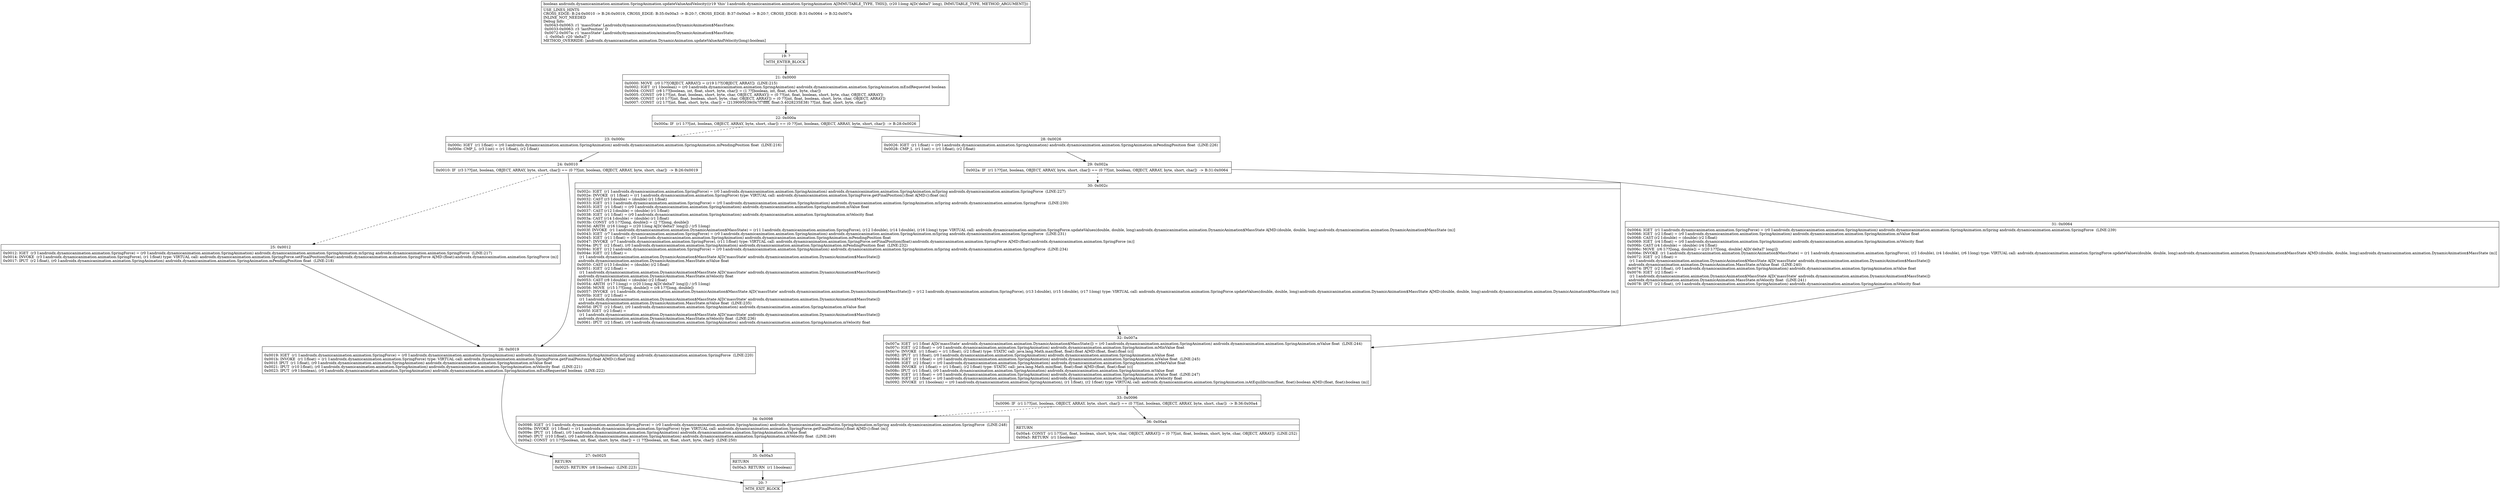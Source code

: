 digraph "CFG forandroidx.dynamicanimation.animation.SpringAnimation.updateValueAndVelocity(J)Z" {
Node_19 [shape=record,label="{19\:\ ?|MTH_ENTER_BLOCK\l}"];
Node_21 [shape=record,label="{21\:\ 0x0000|0x0000: MOVE  (r0 I:??[OBJECT, ARRAY]) = (r19 I:??[OBJECT, ARRAY])  (LINE:215)\l0x0002: IGET  (r1 I:boolean) = (r0 I:androidx.dynamicanimation.animation.SpringAnimation) androidx.dynamicanimation.animation.SpringAnimation.mEndRequested boolean \l0x0004: CONST  (r8 I:??[boolean, int, float, short, byte, char]) = (1 ??[boolean, int, float, short, byte, char]) \l0x0005: CONST  (r9 I:??[int, float, boolean, short, byte, char, OBJECT, ARRAY]) = (0 ??[int, float, boolean, short, byte, char, OBJECT, ARRAY]) \l0x0006: CONST  (r10 I:??[int, float, boolean, short, byte, char, OBJECT, ARRAY]) = (0 ??[int, float, boolean, short, byte, char, OBJECT, ARRAY]) \l0x0007: CONST  (r2 I:??[int, float, short, byte, char]) = (2139095039(0x7f7fffff, float:3.4028235E38) ??[int, float, short, byte, char]) \l}"];
Node_22 [shape=record,label="{22\:\ 0x000a|0x000a: IF  (r1 I:??[int, boolean, OBJECT, ARRAY, byte, short, char]) == (0 ??[int, boolean, OBJECT, ARRAY, byte, short, char])  \-\> B:28:0x0026 \l}"];
Node_23 [shape=record,label="{23\:\ 0x000c|0x000c: IGET  (r1 I:float) = (r0 I:androidx.dynamicanimation.animation.SpringAnimation) androidx.dynamicanimation.animation.SpringAnimation.mPendingPosition float  (LINE:216)\l0x000e: CMP_L  (r3 I:int) = (r1 I:float), (r2 I:float) \l}"];
Node_24 [shape=record,label="{24\:\ 0x0010|0x0010: IF  (r3 I:??[int, boolean, OBJECT, ARRAY, byte, short, char]) == (0 ??[int, boolean, OBJECT, ARRAY, byte, short, char])  \-\> B:26:0x0019 \l}"];
Node_25 [shape=record,label="{25\:\ 0x0012|0x0012: IGET  (r3 I:androidx.dynamicanimation.animation.SpringForce) = (r0 I:androidx.dynamicanimation.animation.SpringAnimation) androidx.dynamicanimation.animation.SpringAnimation.mSpring androidx.dynamicanimation.animation.SpringForce  (LINE:217)\l0x0014: INVOKE  (r3 I:androidx.dynamicanimation.animation.SpringForce), (r1 I:float) type: VIRTUAL call: androidx.dynamicanimation.animation.SpringForce.setFinalPosition(float):androidx.dynamicanimation.animation.SpringForce A[MD:(float):androidx.dynamicanimation.animation.SpringForce (m)]\l0x0017: IPUT  (r2 I:float), (r0 I:androidx.dynamicanimation.animation.SpringAnimation) androidx.dynamicanimation.animation.SpringAnimation.mPendingPosition float  (LINE:218)\l}"];
Node_26 [shape=record,label="{26\:\ 0x0019|0x0019: IGET  (r1 I:androidx.dynamicanimation.animation.SpringForce) = (r0 I:androidx.dynamicanimation.animation.SpringAnimation) androidx.dynamicanimation.animation.SpringAnimation.mSpring androidx.dynamicanimation.animation.SpringForce  (LINE:220)\l0x001b: INVOKE  (r1 I:float) = (r1 I:androidx.dynamicanimation.animation.SpringForce) type: VIRTUAL call: androidx.dynamicanimation.animation.SpringForce.getFinalPosition():float A[MD:():float (m)]\l0x001f: IPUT  (r1 I:float), (r0 I:androidx.dynamicanimation.animation.SpringAnimation) androidx.dynamicanimation.animation.SpringAnimation.mValue float \l0x0021: IPUT  (r10 I:float), (r0 I:androidx.dynamicanimation.animation.SpringAnimation) androidx.dynamicanimation.animation.SpringAnimation.mVelocity float  (LINE:221)\l0x0023: IPUT  (r9 I:boolean), (r0 I:androidx.dynamicanimation.animation.SpringAnimation) androidx.dynamicanimation.animation.SpringAnimation.mEndRequested boolean  (LINE:222)\l}"];
Node_27 [shape=record,label="{27\:\ 0x0025|RETURN\l|0x0025: RETURN  (r8 I:boolean)  (LINE:223)\l}"];
Node_20 [shape=record,label="{20\:\ ?|MTH_EXIT_BLOCK\l}"];
Node_28 [shape=record,label="{28\:\ 0x0026|0x0026: IGET  (r1 I:float) = (r0 I:androidx.dynamicanimation.animation.SpringAnimation) androidx.dynamicanimation.animation.SpringAnimation.mPendingPosition float  (LINE:226)\l0x0028: CMP_L  (r1 I:int) = (r1 I:float), (r2 I:float) \l}"];
Node_29 [shape=record,label="{29\:\ 0x002a|0x002a: IF  (r1 I:??[int, boolean, OBJECT, ARRAY, byte, short, char]) == (0 ??[int, boolean, OBJECT, ARRAY, byte, short, char])  \-\> B:31:0x0064 \l}"];
Node_30 [shape=record,label="{30\:\ 0x002c|0x002c: IGET  (r1 I:androidx.dynamicanimation.animation.SpringForce) = (r0 I:androidx.dynamicanimation.animation.SpringAnimation) androidx.dynamicanimation.animation.SpringAnimation.mSpring androidx.dynamicanimation.animation.SpringForce  (LINE:227)\l0x002e: INVOKE  (r1 I:float) = (r1 I:androidx.dynamicanimation.animation.SpringForce) type: VIRTUAL call: androidx.dynamicanimation.animation.SpringForce.getFinalPosition():float A[MD:():float (m)]\l0x0032: CAST (r3 I:double) = (double) (r1 I:float) \l0x0033: IGET  (r11 I:androidx.dynamicanimation.animation.SpringForce) = (r0 I:androidx.dynamicanimation.animation.SpringAnimation) androidx.dynamicanimation.animation.SpringAnimation.mSpring androidx.dynamicanimation.animation.SpringForce  (LINE:230)\l0x0035: IGET  (r1 I:float) = (r0 I:androidx.dynamicanimation.animation.SpringAnimation) androidx.dynamicanimation.animation.SpringAnimation.mValue float \l0x0037: CAST (r12 I:double) = (double) (r1 I:float) \l0x0038: IGET  (r1 I:float) = (r0 I:androidx.dynamicanimation.animation.SpringAnimation) androidx.dynamicanimation.animation.SpringAnimation.mVelocity float \l0x003a: CAST (r14 I:double) = (double) (r1 I:float) \l0x003b: CONST  (r5 I:??[long, double]) = (2 ??[long, double]) \l0x003d: ARITH  (r16 I:long) = (r20 I:long A[D('deltaT' long)]) \/ (r5 I:long) \l0x003f: INVOKE  (r1 I:androidx.dynamicanimation.animation.DynamicAnimation$MassState) = (r11 I:androidx.dynamicanimation.animation.SpringForce), (r12 I:double), (r14 I:double), (r16 I:long) type: VIRTUAL call: androidx.dynamicanimation.animation.SpringForce.updateValues(double, double, long):androidx.dynamicanimation.animation.DynamicAnimation$MassState A[MD:(double, double, long):androidx.dynamicanimation.animation.DynamicAnimation$MassState (m)]\l0x0043: IGET  (r7 I:androidx.dynamicanimation.animation.SpringForce) = (r0 I:androidx.dynamicanimation.animation.SpringAnimation) androidx.dynamicanimation.animation.SpringAnimation.mSpring androidx.dynamicanimation.animation.SpringForce  (LINE:231)\l0x0045: IGET  (r11 I:float) = (r0 I:androidx.dynamicanimation.animation.SpringAnimation) androidx.dynamicanimation.animation.SpringAnimation.mPendingPosition float \l0x0047: INVOKE  (r7 I:androidx.dynamicanimation.animation.SpringForce), (r11 I:float) type: VIRTUAL call: androidx.dynamicanimation.animation.SpringForce.setFinalPosition(float):androidx.dynamicanimation.animation.SpringForce A[MD:(float):androidx.dynamicanimation.animation.SpringForce (m)]\l0x004a: IPUT  (r2 I:float), (r0 I:androidx.dynamicanimation.animation.SpringAnimation) androidx.dynamicanimation.animation.SpringAnimation.mPendingPosition float  (LINE:232)\l0x004c: IGET  (r12 I:androidx.dynamicanimation.animation.SpringForce) = (r0 I:androidx.dynamicanimation.animation.SpringAnimation) androidx.dynamicanimation.animation.SpringAnimation.mSpring androidx.dynamicanimation.animation.SpringForce  (LINE:234)\l0x004e: IGET  (r2 I:float) = \l  (r1 I:androidx.dynamicanimation.animation.DynamicAnimation$MassState A[D('massState' androidx.dynamicanimation.animation.DynamicAnimation$MassState)])\l androidx.dynamicanimation.animation.DynamicAnimation.MassState.mValue float \l0x0050: CAST (r13 I:double) = (double) (r2 I:float) \l0x0051: IGET  (r2 I:float) = \l  (r1 I:androidx.dynamicanimation.animation.DynamicAnimation$MassState A[D('massState' androidx.dynamicanimation.animation.DynamicAnimation$MassState)])\l androidx.dynamicanimation.animation.DynamicAnimation.MassState.mVelocity float \l0x0053: CAST (r8 I:double) = (double) (r2 I:float) \l0x0054: ARITH  (r17 I:long) = (r20 I:long A[D('deltaT' long)]) \/ (r5 I:long) \l0x0056: MOVE  (r15 I:??[long, double]) = (r8 I:??[long, double]) \l0x0057: INVOKE  (r1 I:androidx.dynamicanimation.animation.DynamicAnimation$MassState A[D('massState' androidx.dynamicanimation.animation.DynamicAnimation$MassState)]) = (r12 I:androidx.dynamicanimation.animation.SpringForce), (r13 I:double), (r15 I:double), (r17 I:long) type: VIRTUAL call: androidx.dynamicanimation.animation.SpringForce.updateValues(double, double, long):androidx.dynamicanimation.animation.DynamicAnimation$MassState A[MD:(double, double, long):androidx.dynamicanimation.animation.DynamicAnimation$MassState (m)]\l0x005b: IGET  (r2 I:float) = \l  (r1 I:androidx.dynamicanimation.animation.DynamicAnimation$MassState A[D('massState' androidx.dynamicanimation.animation.DynamicAnimation$MassState)])\l androidx.dynamicanimation.animation.DynamicAnimation.MassState.mValue float  (LINE:235)\l0x005d: IPUT  (r2 I:float), (r0 I:androidx.dynamicanimation.animation.SpringAnimation) androidx.dynamicanimation.animation.SpringAnimation.mValue float \l0x005f: IGET  (r2 I:float) = \l  (r1 I:androidx.dynamicanimation.animation.DynamicAnimation$MassState A[D('massState' androidx.dynamicanimation.animation.DynamicAnimation$MassState)])\l androidx.dynamicanimation.animation.DynamicAnimation.MassState.mVelocity float  (LINE:236)\l0x0061: IPUT  (r2 I:float), (r0 I:androidx.dynamicanimation.animation.SpringAnimation) androidx.dynamicanimation.animation.SpringAnimation.mVelocity float \l}"];
Node_32 [shape=record,label="{32\:\ 0x007a|0x007a: IGET  (r1 I:float A[D('massState' androidx.dynamicanimation.animation.DynamicAnimation$MassState)]) = (r0 I:androidx.dynamicanimation.animation.SpringAnimation) androidx.dynamicanimation.animation.SpringAnimation.mValue float  (LINE:244)\l0x007c: IGET  (r2 I:float) = (r0 I:androidx.dynamicanimation.animation.SpringAnimation) androidx.dynamicanimation.animation.SpringAnimation.mMinValue float \l0x007e: INVOKE  (r1 I:float) = (r1 I:float), (r2 I:float) type: STATIC call: java.lang.Math.max(float, float):float A[MD:(float, float):float (c)]\l0x0082: IPUT  (r1 I:float), (r0 I:androidx.dynamicanimation.animation.SpringAnimation) androidx.dynamicanimation.animation.SpringAnimation.mValue float \l0x0084: IGET  (r1 I:float) = (r0 I:androidx.dynamicanimation.animation.SpringAnimation) androidx.dynamicanimation.animation.SpringAnimation.mValue float  (LINE:245)\l0x0086: IGET  (r2 I:float) = (r0 I:androidx.dynamicanimation.animation.SpringAnimation) androidx.dynamicanimation.animation.SpringAnimation.mMaxValue float \l0x0088: INVOKE  (r1 I:float) = (r1 I:float), (r2 I:float) type: STATIC call: java.lang.Math.min(float, float):float A[MD:(float, float):float (c)]\l0x008c: IPUT  (r1 I:float), (r0 I:androidx.dynamicanimation.animation.SpringAnimation) androidx.dynamicanimation.animation.SpringAnimation.mValue float \l0x008e: IGET  (r1 I:float) = (r0 I:androidx.dynamicanimation.animation.SpringAnimation) androidx.dynamicanimation.animation.SpringAnimation.mValue float  (LINE:247)\l0x0090: IGET  (r2 I:float) = (r0 I:androidx.dynamicanimation.animation.SpringAnimation) androidx.dynamicanimation.animation.SpringAnimation.mVelocity float \l0x0092: INVOKE  (r1 I:boolean) = (r0 I:androidx.dynamicanimation.animation.SpringAnimation), (r1 I:float), (r2 I:float) type: VIRTUAL call: androidx.dynamicanimation.animation.SpringAnimation.isAtEquilibrium(float, float):boolean A[MD:(float, float):boolean (m)]\l}"];
Node_33 [shape=record,label="{33\:\ 0x0096|0x0096: IF  (r1 I:??[int, boolean, OBJECT, ARRAY, byte, short, char]) == (0 ??[int, boolean, OBJECT, ARRAY, byte, short, char])  \-\> B:36:0x00a4 \l}"];
Node_34 [shape=record,label="{34\:\ 0x0098|0x0098: IGET  (r1 I:androidx.dynamicanimation.animation.SpringForce) = (r0 I:androidx.dynamicanimation.animation.SpringAnimation) androidx.dynamicanimation.animation.SpringAnimation.mSpring androidx.dynamicanimation.animation.SpringForce  (LINE:248)\l0x009a: INVOKE  (r1 I:float) = (r1 I:androidx.dynamicanimation.animation.SpringForce) type: VIRTUAL call: androidx.dynamicanimation.animation.SpringForce.getFinalPosition():float A[MD:():float (m)]\l0x009e: IPUT  (r1 I:float), (r0 I:androidx.dynamicanimation.animation.SpringAnimation) androidx.dynamicanimation.animation.SpringAnimation.mValue float \l0x00a0: IPUT  (r10 I:float), (r0 I:androidx.dynamicanimation.animation.SpringAnimation) androidx.dynamicanimation.animation.SpringAnimation.mVelocity float  (LINE:249)\l0x00a2: CONST  (r1 I:??[boolean, int, float, short, byte, char]) = (1 ??[boolean, int, float, short, byte, char])  (LINE:250)\l}"];
Node_35 [shape=record,label="{35\:\ 0x00a3|RETURN\l|0x00a3: RETURN  (r1 I:boolean) \l}"];
Node_36 [shape=record,label="{36\:\ 0x00a4|RETURN\l|0x00a4: CONST  (r1 I:??[int, float, boolean, short, byte, char, OBJECT, ARRAY]) = (0 ??[int, float, boolean, short, byte, char, OBJECT, ARRAY])  (LINE:252)\l0x00a5: RETURN  (r1 I:boolean) \l}"];
Node_31 [shape=record,label="{31\:\ 0x0064|0x0064: IGET  (r1 I:androidx.dynamicanimation.animation.SpringForce) = (r0 I:androidx.dynamicanimation.animation.SpringAnimation) androidx.dynamicanimation.animation.SpringAnimation.mSpring androidx.dynamicanimation.animation.SpringForce  (LINE:239)\l0x0066: IGET  (r2 I:float) = (r0 I:androidx.dynamicanimation.animation.SpringAnimation) androidx.dynamicanimation.animation.SpringAnimation.mValue float \l0x0068: CAST (r2 I:double) = (double) (r2 I:float) \l0x0069: IGET  (r4 I:float) = (r0 I:androidx.dynamicanimation.animation.SpringAnimation) androidx.dynamicanimation.animation.SpringAnimation.mVelocity float \l0x006b: CAST (r4 I:double) = (double) (r4 I:float) \l0x006c: MOVE  (r6 I:??[long, double]) = (r20 I:??[long, double] A[D('deltaT' long)]) \l0x006e: INVOKE  (r1 I:androidx.dynamicanimation.animation.DynamicAnimation$MassState) = (r1 I:androidx.dynamicanimation.animation.SpringForce), (r2 I:double), (r4 I:double), (r6 I:long) type: VIRTUAL call: androidx.dynamicanimation.animation.SpringForce.updateValues(double, double, long):androidx.dynamicanimation.animation.DynamicAnimation$MassState A[MD:(double, double, long):androidx.dynamicanimation.animation.DynamicAnimation$MassState (m)]\l0x0072: IGET  (r2 I:float) = \l  (r1 I:androidx.dynamicanimation.animation.DynamicAnimation$MassState A[D('massState' androidx.dynamicanimation.animation.DynamicAnimation$MassState)])\l androidx.dynamicanimation.animation.DynamicAnimation.MassState.mValue float  (LINE:240)\l0x0074: IPUT  (r2 I:float), (r0 I:androidx.dynamicanimation.animation.SpringAnimation) androidx.dynamicanimation.animation.SpringAnimation.mValue float \l0x0076: IGET  (r2 I:float) = \l  (r1 I:androidx.dynamicanimation.animation.DynamicAnimation$MassState A[D('massState' androidx.dynamicanimation.animation.DynamicAnimation$MassState)])\l androidx.dynamicanimation.animation.DynamicAnimation.MassState.mVelocity float  (LINE:241)\l0x0078: IPUT  (r2 I:float), (r0 I:androidx.dynamicanimation.animation.SpringAnimation) androidx.dynamicanimation.animation.SpringAnimation.mVelocity float \l}"];
MethodNode[shape=record,label="{boolean androidx.dynamicanimation.animation.SpringAnimation.updateValueAndVelocity((r19 'this' I:androidx.dynamicanimation.animation.SpringAnimation A[IMMUTABLE_TYPE, THIS]), (r20 I:long A[D('deltaT' long), IMMUTABLE_TYPE, METHOD_ARGUMENT]))  | USE_LINES_HINTS\lCROSS_EDGE: B:24:0x0010 \-\> B:26:0x0019, CROSS_EDGE: B:35:0x00a3 \-\> B:20:?, CROSS_EDGE: B:37:0x00a5 \-\> B:20:?, CROSS_EDGE: B:31:0x0064 \-\> B:32:0x007a\lINLINE_NOT_NEEDED\lDebug Info:\l  0x0043\-0x0063: r1 'massState' Landroidx\/dynamicanimation\/animation\/DynamicAnimation$MassState;\l  0x0033\-0x0063: r3 'lastPosition' D\l  0x0072\-0x007a: r1 'massState' Landroidx\/dynamicanimation\/animation\/DynamicAnimation$MassState;\l  \-1 \-0x00a5: r20 'deltaT' J\lMETHOD_OVERRIDE: [androidx.dynamicanimation.animation.DynamicAnimation.updateValueAndVelocity(long):boolean]\l}"];
MethodNode -> Node_19;Node_19 -> Node_21;
Node_21 -> Node_22;
Node_22 -> Node_23[style=dashed];
Node_22 -> Node_28;
Node_23 -> Node_24;
Node_24 -> Node_25[style=dashed];
Node_24 -> Node_26;
Node_25 -> Node_26;
Node_26 -> Node_27;
Node_27 -> Node_20;
Node_28 -> Node_29;
Node_29 -> Node_30[style=dashed];
Node_29 -> Node_31;
Node_30 -> Node_32;
Node_32 -> Node_33;
Node_33 -> Node_34[style=dashed];
Node_33 -> Node_36;
Node_34 -> Node_35;
Node_35 -> Node_20;
Node_36 -> Node_20;
Node_31 -> Node_32;
}


